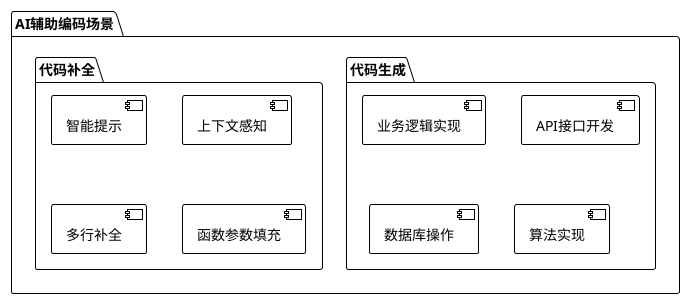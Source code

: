 @startuml AI_Coding_Scenarios
!theme plain

' 测试包图语法
package "AI辅助编码场景" {
  package "代码生成" {
    [业务逻辑实现] as logic
    [API接口开发] as api
    [数据库操作] as db
    [算法实现] as algorithm
  }
  
  package "代码补全" {
    [智能提示] as hint
    [上下文感知] as context
    [多行补全] as multiline
    [函数参数填充] as params
  }
}
@enduml
